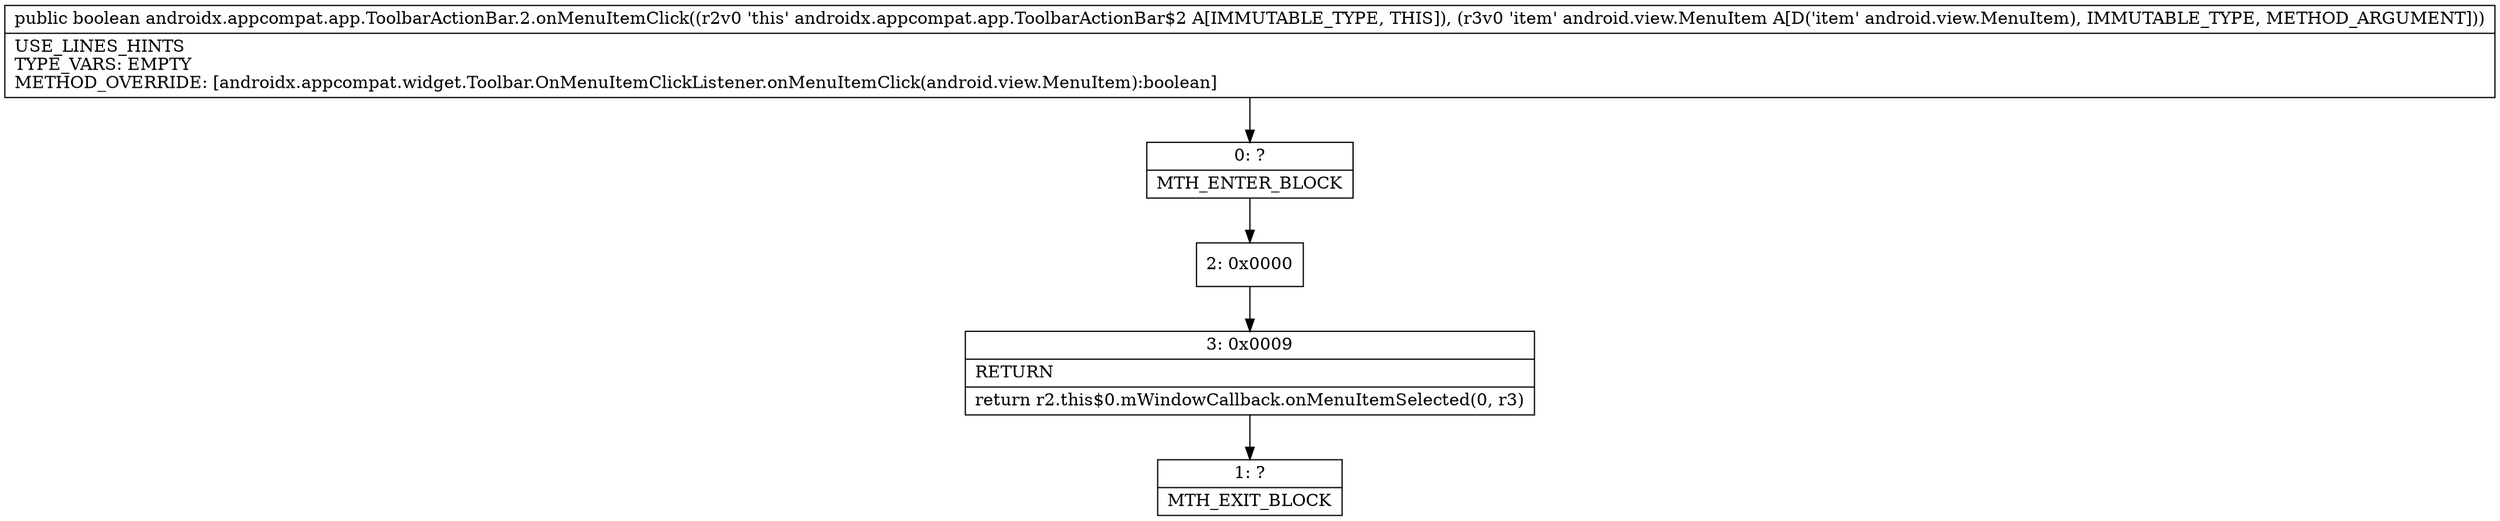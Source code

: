 digraph "CFG forandroidx.appcompat.app.ToolbarActionBar.2.onMenuItemClick(Landroid\/view\/MenuItem;)Z" {
Node_0 [shape=record,label="{0\:\ ?|MTH_ENTER_BLOCK\l}"];
Node_2 [shape=record,label="{2\:\ 0x0000}"];
Node_3 [shape=record,label="{3\:\ 0x0009|RETURN\l|return r2.this$0.mWindowCallback.onMenuItemSelected(0, r3)\l}"];
Node_1 [shape=record,label="{1\:\ ?|MTH_EXIT_BLOCK\l}"];
MethodNode[shape=record,label="{public boolean androidx.appcompat.app.ToolbarActionBar.2.onMenuItemClick((r2v0 'this' androidx.appcompat.app.ToolbarActionBar$2 A[IMMUTABLE_TYPE, THIS]), (r3v0 'item' android.view.MenuItem A[D('item' android.view.MenuItem), IMMUTABLE_TYPE, METHOD_ARGUMENT]))  | USE_LINES_HINTS\lTYPE_VARS: EMPTY\lMETHOD_OVERRIDE: [androidx.appcompat.widget.Toolbar.OnMenuItemClickListener.onMenuItemClick(android.view.MenuItem):boolean]\l}"];
MethodNode -> Node_0;Node_0 -> Node_2;
Node_2 -> Node_3;
Node_3 -> Node_1;
}

